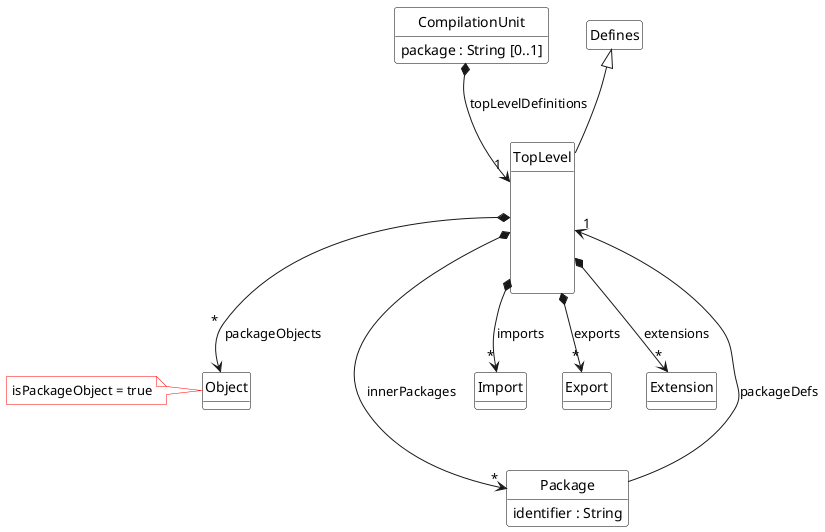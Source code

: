 @startuml TopLevel

class CompilationUnit {
    package : String [0..1]
}
class TopLevel extends Defines {
    \n
    \n 
    \n 
}
class Package {
    identifier : String 
}

CompilationUnit *--> "1" TopLevel : topLevelDefinitions 
TopLevel *--> "*" Import : imports  
TopLevel *--> "*" Export : exports
TopLevel *--> "*" Extension : extensions 
TopLevel *--> "*\n\n" Object : packageObjects
TopLevel *---> "*" Package : innerPackages 
Package ---> "1" TopLevel : packageDefs

note left of Object : isPackageObject = true

hide class circle
hide class methods
hide Defines members 

skinparam class {
    BackgroundColor White
    ArrowColor Black
    BorderColor Black
}

skinparam note {
    BackgroundColor White 
    BorderColor Red 
}
@enduml 